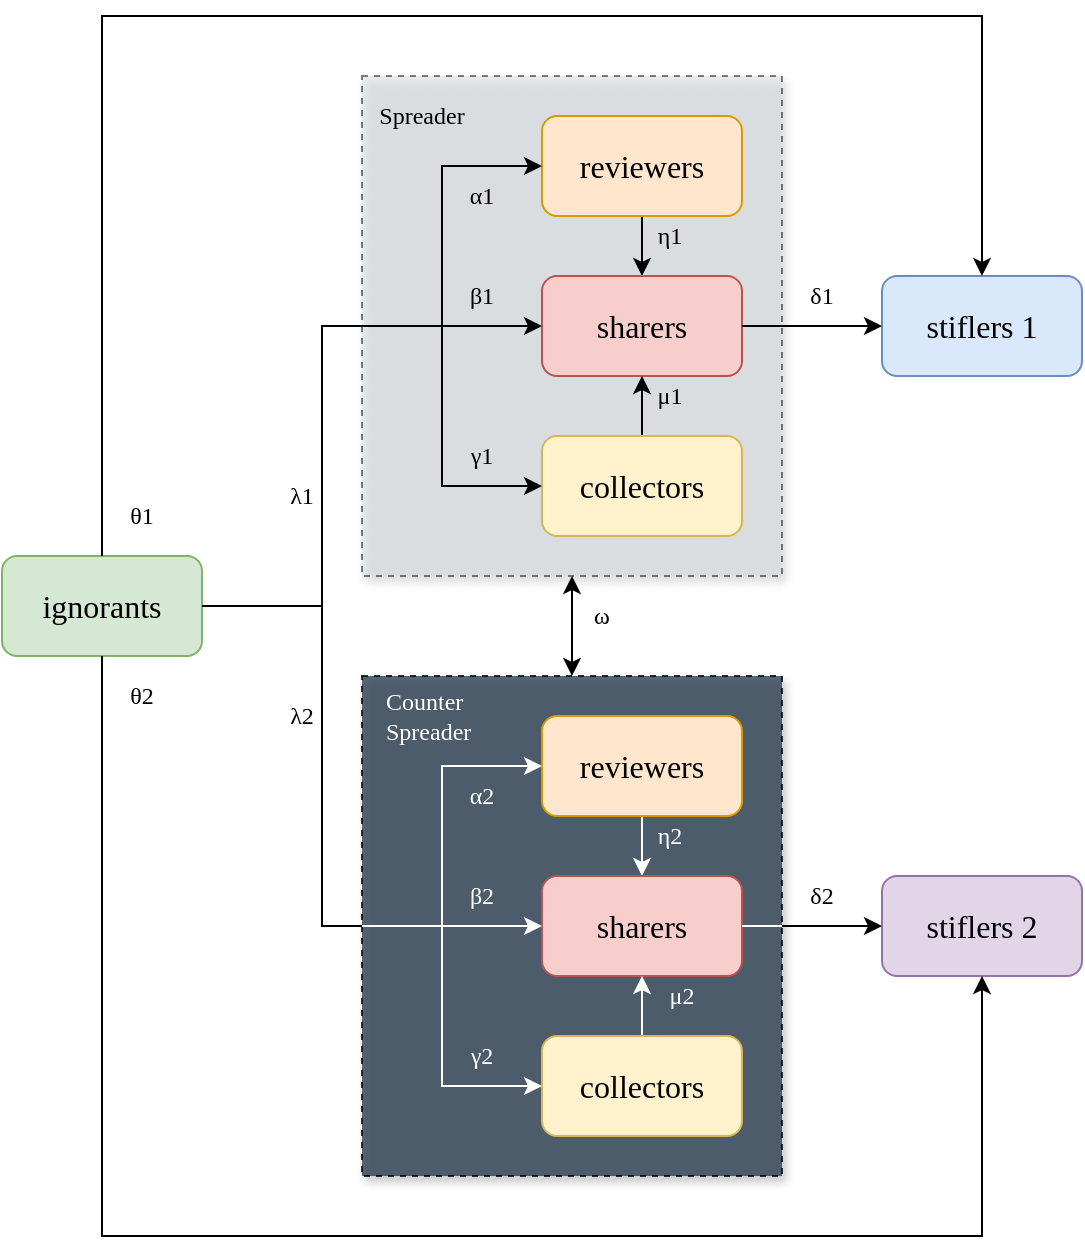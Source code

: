 <mxfile version="15.2.9" type="github">
  <diagram id="Xz1zd2Fq9srYaQUPKxiW" name="Page-1">
    <mxGraphModel dx="762" dy="1160" grid="1" gridSize="10" guides="1" tooltips="1" connect="1" arrows="1" fold="1" page="1" pageScale="1" pageWidth="827" pageHeight="1169" math="0" shadow="0">
      <root>
        <mxCell id="0" />
        <mxCell id="1" parent="0" />
        <mxCell id="qSjlCEyF0LNPJPu73GT9-28" value="" style="rounded=0;whiteSpace=wrap;html=1;glass=0;dashed=1;fillColor=#2E4053;sketch=0;shadow=1;opacity=80;" vertex="1" parent="1">
          <mxGeometry x="260" y="400" width="210" height="250" as="geometry" />
        </mxCell>
        <mxCell id="qSjlCEyF0LNPJPu73GT9-17" value="" style="rounded=0;whiteSpace=wrap;html=1;glass=0;dashed=1;fillColor=#D6DBDF;opacity=50;shadow=1;" vertex="1" parent="1">
          <mxGeometry x="260" y="100" width="210" height="250" as="geometry" />
        </mxCell>
        <mxCell id="qSjlCEyF0LNPJPu73GT9-1" value="&lt;font face=&quot;Times New Roman&quot; style=&quot;font-size: 16px&quot;&gt;ignorants&lt;/font&gt;" style="rounded=1;whiteSpace=wrap;html=1;fillColor=#d5e8d4;strokeColor=#82b366;" vertex="1" parent="1">
          <mxGeometry x="80" y="340" width="100" height="50" as="geometry" />
        </mxCell>
        <mxCell id="qSjlCEyF0LNPJPu73GT9-5" value="" style="edgeStyle=orthogonalEdgeStyle;rounded=0;orthogonalLoop=1;jettySize=auto;html=1;" edge="1" parent="1" source="qSjlCEyF0LNPJPu73GT9-3" target="qSjlCEyF0LNPJPu73GT9-4">
          <mxGeometry relative="1" as="geometry" />
        </mxCell>
        <mxCell id="qSjlCEyF0LNPJPu73GT9-3" value="&lt;font face=&quot;Times New Roman&quot; size=&quot;3&quot;&gt;reviewers&lt;br&gt;&lt;/font&gt;" style="rounded=1;whiteSpace=wrap;html=1;fillColor=#ffe6cc;strokeColor=#d79b00;" vertex="1" parent="1">
          <mxGeometry x="350" y="120" width="100" height="50" as="geometry" />
        </mxCell>
        <mxCell id="qSjlCEyF0LNPJPu73GT9-4" value="&lt;font face=&quot;Times New Roman&quot; size=&quot;3&quot;&gt;sharers&lt;br&gt;&lt;/font&gt;" style="rounded=1;whiteSpace=wrap;html=1;fillColor=#f8cecc;strokeColor=#b85450;" vertex="1" parent="1">
          <mxGeometry x="350" y="200" width="100" height="50" as="geometry" />
        </mxCell>
        <mxCell id="qSjlCEyF0LNPJPu73GT9-7" style="edgeStyle=orthogonalEdgeStyle;rounded=0;orthogonalLoop=1;jettySize=auto;html=1;exitX=0.5;exitY=0;exitDx=0;exitDy=0;entryX=0.5;entryY=1;entryDx=0;entryDy=0;" edge="1" parent="1" source="qSjlCEyF0LNPJPu73GT9-6" target="qSjlCEyF0LNPJPu73GT9-4">
          <mxGeometry relative="1" as="geometry" />
        </mxCell>
        <mxCell id="qSjlCEyF0LNPJPu73GT9-6" value="&lt;font face=&quot;Times New Roman&quot; size=&quot;3&quot;&gt;collectors&lt;br&gt;&lt;/font&gt;" style="rounded=1;whiteSpace=wrap;html=1;fillColor=#fff2cc;strokeColor=#d6b656;" vertex="1" parent="1">
          <mxGeometry x="350" y="280" width="100" height="50" as="geometry" />
        </mxCell>
        <mxCell id="qSjlCEyF0LNPJPu73GT9-14" value="" style="endArrow=none;html=1;exitX=1;exitY=0.5;exitDx=0;exitDy=0;edgeStyle=orthogonalEdgeStyle;endFill=0;rounded=0;" edge="1" parent="1" source="qSjlCEyF0LNPJPu73GT9-1">
          <mxGeometry width="50" height="50" relative="1" as="geometry">
            <mxPoint x="370" y="640" as="sourcePoint" />
            <mxPoint x="309" y="225" as="targetPoint" />
            <Array as="points">
              <mxPoint x="240" y="365" />
              <mxPoint x="240" y="225" />
            </Array>
          </mxGeometry>
        </mxCell>
        <mxCell id="qSjlCEyF0LNPJPu73GT9-33" style="edgeStyle=orthogonalEdgeStyle;rounded=0;orthogonalLoop=1;jettySize=auto;html=1;exitX=0.5;exitY=1;exitDx=0;exitDy=0;startArrow=classic;startFill=1;endArrow=classic;endFill=1;" edge="1" parent="1" source="qSjlCEyF0LNPJPu73GT9-17" target="qSjlCEyF0LNPJPu73GT9-28">
          <mxGeometry relative="1" as="geometry" />
        </mxCell>
        <mxCell id="qSjlCEyF0LNPJPu73GT9-20" value="" style="endArrow=none;html=1;entryX=0;entryY=0.5;entryDx=0;entryDy=0;edgeStyle=orthogonalEdgeStyle;rounded=0;startArrow=classic;startFill=1;" edge="1" parent="1" target="qSjlCEyF0LNPJPu73GT9-17">
          <mxGeometry width="50" height="50" relative="1" as="geometry">
            <mxPoint x="350" y="145" as="sourcePoint" />
            <mxPoint x="360" y="430" as="targetPoint" />
            <Array as="points">
              <mxPoint x="300" y="145" />
              <mxPoint x="300" y="225" />
            </Array>
          </mxGeometry>
        </mxCell>
        <mxCell id="qSjlCEyF0LNPJPu73GT9-21" value="" style="endArrow=none;html=1;entryX=0;entryY=0.5;entryDx=0;entryDy=0;startArrow=classic;startFill=1;exitX=0;exitY=0.5;exitDx=0;exitDy=0;edgeStyle=orthogonalEdgeStyle;rounded=0;" edge="1" parent="1" source="qSjlCEyF0LNPJPu73GT9-6" target="qSjlCEyF0LNPJPu73GT9-17">
          <mxGeometry width="50" height="50" relative="1" as="geometry">
            <mxPoint x="370" y="640" as="sourcePoint" />
            <mxPoint x="420" y="590" as="targetPoint" />
            <Array as="points">
              <mxPoint x="300" y="305" />
              <mxPoint x="300" y="225" />
            </Array>
          </mxGeometry>
        </mxCell>
        <mxCell id="qSjlCEyF0LNPJPu73GT9-22" value="" style="endArrow=classic;html=1;exitX=0;exitY=0.5;exitDx=0;exitDy=0;endFill=1;" edge="1" parent="1" source="qSjlCEyF0LNPJPu73GT9-17">
          <mxGeometry width="50" height="50" relative="1" as="geometry">
            <mxPoint x="370" y="640" as="sourcePoint" />
            <mxPoint x="350" y="225" as="targetPoint" />
          </mxGeometry>
        </mxCell>
        <mxCell id="qSjlCEyF0LNPJPu73GT9-23" value="" style="edgeStyle=orthogonalEdgeStyle;rounded=0;orthogonalLoop=1;jettySize=auto;html=1;strokeColor=#FFFFFF;" edge="1" parent="1" source="qSjlCEyF0LNPJPu73GT9-24" target="qSjlCEyF0LNPJPu73GT9-25">
          <mxGeometry relative="1" as="geometry" />
        </mxCell>
        <mxCell id="qSjlCEyF0LNPJPu73GT9-24" value="&lt;font face=&quot;Times New Roman&quot; size=&quot;3&quot;&gt;reviewers&lt;br&gt;&lt;/font&gt;" style="rounded=1;whiteSpace=wrap;html=1;fillColor=#ffe6cc;strokeColor=#d79b00;" vertex="1" parent="1">
          <mxGeometry x="350" y="420" width="100" height="50" as="geometry" />
        </mxCell>
        <mxCell id="qSjlCEyF0LNPJPu73GT9-64" value="" style="edgeStyle=orthogonalEdgeStyle;rounded=0;orthogonalLoop=1;jettySize=auto;html=1;labelBackgroundColor=#FFFFFF;fontFamily=Times New Roman;fontColor=#FFFFFF;startArrow=none;startFill=0;endArrow=none;endFill=0;strokeColor=#FFFFFF;" edge="1" parent="1" source="qSjlCEyF0LNPJPu73GT9-25">
          <mxGeometry relative="1" as="geometry">
            <mxPoint x="520" y="525" as="targetPoint" />
          </mxGeometry>
        </mxCell>
        <mxCell id="qSjlCEyF0LNPJPu73GT9-25" value="&lt;font face=&quot;Times New Roman&quot; size=&quot;3&quot;&gt;sharers&lt;br&gt;&lt;/font&gt;" style="rounded=1;whiteSpace=wrap;html=1;fillColor=#f8cecc;strokeColor=#b85450;" vertex="1" parent="1">
          <mxGeometry x="350" y="500" width="100" height="50" as="geometry" />
        </mxCell>
        <mxCell id="qSjlCEyF0LNPJPu73GT9-26" style="edgeStyle=orthogonalEdgeStyle;rounded=0;orthogonalLoop=1;jettySize=auto;html=1;exitX=0.5;exitY=0;exitDx=0;exitDy=0;entryX=0.5;entryY=1;entryDx=0;entryDy=0;strokeColor=#FFFFFF;" edge="1" parent="1" source="qSjlCEyF0LNPJPu73GT9-27" target="qSjlCEyF0LNPJPu73GT9-25">
          <mxGeometry relative="1" as="geometry" />
        </mxCell>
        <mxCell id="qSjlCEyF0LNPJPu73GT9-27" value="&lt;font face=&quot;Times New Roman&quot; size=&quot;3&quot;&gt;collectors&lt;br&gt;&lt;/font&gt;" style="rounded=1;whiteSpace=wrap;html=1;fillColor=#fff2cc;strokeColor=#d6b656;" vertex="1" parent="1">
          <mxGeometry x="350" y="580" width="100" height="50" as="geometry" />
        </mxCell>
        <mxCell id="qSjlCEyF0LNPJPu73GT9-29" value="" style="endArrow=none;html=1;entryX=0;entryY=0.5;entryDx=0;entryDy=0;edgeStyle=orthogonalEdgeStyle;rounded=0;startArrow=classic;startFill=1;strokeColor=#FFFFFF;" edge="1" parent="1" target="qSjlCEyF0LNPJPu73GT9-28">
          <mxGeometry width="50" height="50" relative="1" as="geometry">
            <mxPoint x="350" y="445" as="sourcePoint" />
            <mxPoint x="360" y="730" as="targetPoint" />
            <Array as="points">
              <mxPoint x="300" y="445" />
              <mxPoint x="300" y="525" />
            </Array>
          </mxGeometry>
        </mxCell>
        <mxCell id="qSjlCEyF0LNPJPu73GT9-30" value="" style="endArrow=none;html=1;entryX=0;entryY=0.5;entryDx=0;entryDy=0;startArrow=classic;startFill=1;exitX=0;exitY=0.5;exitDx=0;exitDy=0;edgeStyle=orthogonalEdgeStyle;rounded=0;strokeColor=#FFFFFF;" edge="1" parent="1" source="qSjlCEyF0LNPJPu73GT9-27" target="qSjlCEyF0LNPJPu73GT9-28">
          <mxGeometry width="50" height="50" relative="1" as="geometry">
            <mxPoint x="370" y="940" as="sourcePoint" />
            <mxPoint x="420" y="890" as="targetPoint" />
            <Array as="points">
              <mxPoint x="300" y="605" />
              <mxPoint x="300" y="525" />
            </Array>
          </mxGeometry>
        </mxCell>
        <mxCell id="qSjlCEyF0LNPJPu73GT9-31" value="" style="endArrow=classic;html=1;exitX=0;exitY=0.5;exitDx=0;exitDy=0;endFill=1;labelBackgroundColor=#FFFFFF;fontColor=#FFFFFF;strokeColor=#FFFFFF;" edge="1" parent="1" source="qSjlCEyF0LNPJPu73GT9-28">
          <mxGeometry width="50" height="50" relative="1" as="geometry">
            <mxPoint x="370" y="940" as="sourcePoint" />
            <mxPoint x="350" y="525" as="targetPoint" />
          </mxGeometry>
        </mxCell>
        <mxCell id="qSjlCEyF0LNPJPu73GT9-32" value="" style="endArrow=none;html=1;exitX=1;exitY=0.5;exitDx=0;exitDy=0;edgeStyle=orthogonalEdgeStyle;endFill=0;rounded=0;entryX=0;entryY=0.5;entryDx=0;entryDy=0;" edge="1" parent="1" source="qSjlCEyF0LNPJPu73GT9-1" target="qSjlCEyF0LNPJPu73GT9-28">
          <mxGeometry width="50" height="50" relative="1" as="geometry">
            <mxPoint x="190" y="375" as="sourcePoint" />
            <mxPoint x="319" y="235" as="targetPoint" />
            <Array as="points">
              <mxPoint x="240" y="365" />
              <mxPoint x="240" y="525" />
            </Array>
          </mxGeometry>
        </mxCell>
        <mxCell id="qSjlCEyF0LNPJPu73GT9-34" value="&lt;font face=&quot;Times New Roman&quot; style=&quot;font-size: 16px&quot;&gt;stiflers 1&lt;/font&gt;" style="rounded=1;whiteSpace=wrap;html=1;fillColor=#dae8fc;strokeColor=#6c8ebf;" vertex="1" parent="1">
          <mxGeometry x="520" y="200" width="100" height="50" as="geometry" />
        </mxCell>
        <mxCell id="qSjlCEyF0LNPJPu73GT9-35" value="&lt;font face=&quot;Times New Roman&quot; style=&quot;font-size: 16px&quot;&gt;stiflers 2&lt;/font&gt;" style="rounded=1;whiteSpace=wrap;html=1;fillColor=#e1d5e7;strokeColor=#9673a6;" vertex="1" parent="1">
          <mxGeometry x="520" y="500" width="100" height="50" as="geometry" />
        </mxCell>
        <mxCell id="qSjlCEyF0LNPJPu73GT9-39" value="" style="endArrow=classic;html=1;exitX=1;exitY=0.5;exitDx=0;exitDy=0;entryX=0;entryY=0.5;entryDx=0;entryDy=0;" edge="1" parent="1" source="qSjlCEyF0LNPJPu73GT9-25" target="qSjlCEyF0LNPJPu73GT9-35">
          <mxGeometry width="50" height="50" relative="1" as="geometry">
            <mxPoint x="370" y="650" as="sourcePoint" />
            <mxPoint x="420" y="600" as="targetPoint" />
          </mxGeometry>
        </mxCell>
        <mxCell id="qSjlCEyF0LNPJPu73GT9-40" value="" style="endArrow=classic;html=1;exitX=1;exitY=0.5;exitDx=0;exitDy=0;entryX=0;entryY=0.5;entryDx=0;entryDy=0;" edge="1" parent="1" source="qSjlCEyF0LNPJPu73GT9-4" target="qSjlCEyF0LNPJPu73GT9-34">
          <mxGeometry width="50" height="50" relative="1" as="geometry">
            <mxPoint x="370" y="650" as="sourcePoint" />
            <mxPoint x="420" y="600" as="targetPoint" />
          </mxGeometry>
        </mxCell>
        <mxCell id="qSjlCEyF0LNPJPu73GT9-41" value="" style="endArrow=classic;html=1;exitX=0.5;exitY=1;exitDx=0;exitDy=0;entryX=0.5;entryY=1;entryDx=0;entryDy=0;edgeStyle=orthogonalEdgeStyle;rounded=0;" edge="1" parent="1" source="qSjlCEyF0LNPJPu73GT9-1" target="qSjlCEyF0LNPJPu73GT9-35">
          <mxGeometry width="50" height="50" relative="1" as="geometry">
            <mxPoint x="170" y="450" as="sourcePoint" />
            <mxPoint x="420" y="600" as="targetPoint" />
            <Array as="points">
              <mxPoint x="130" y="680" />
              <mxPoint x="570" y="680" />
            </Array>
          </mxGeometry>
        </mxCell>
        <mxCell id="qSjlCEyF0LNPJPu73GT9-43" value="" style="endArrow=classic;html=1;exitX=0.5;exitY=0;exitDx=0;exitDy=0;entryX=0.5;entryY=0;entryDx=0;entryDy=0;edgeStyle=orthogonalEdgeStyle;rounded=0;" edge="1" parent="1" source="qSjlCEyF0LNPJPu73GT9-1" target="qSjlCEyF0LNPJPu73GT9-34">
          <mxGeometry width="50" height="50" relative="1" as="geometry">
            <mxPoint x="370" y="610" as="sourcePoint" />
            <mxPoint x="420" y="560" as="targetPoint" />
            <Array as="points">
              <mxPoint x="130" y="70" />
              <mxPoint x="570" y="70" />
            </Array>
          </mxGeometry>
        </mxCell>
        <mxCell id="qSjlCEyF0LNPJPu73GT9-44" value="δ1" style="text;html=1;strokeColor=none;fillColor=none;align=center;verticalAlign=middle;whiteSpace=wrap;rounded=0;glass=1;dashed=1;fontFamily=Times New Roman;" vertex="1" parent="1">
          <mxGeometry x="470" y="200" width="40" height="20" as="geometry" />
        </mxCell>
        <mxCell id="qSjlCEyF0LNPJPu73GT9-45" value="Spreader" style="text;html=1;strokeColor=none;fillColor=none;align=center;verticalAlign=middle;whiteSpace=wrap;rounded=0;glass=1;dashed=1;fontFamily=Times New Roman;" vertex="1" parent="1">
          <mxGeometry x="270" y="110" width="40" height="20" as="geometry" />
        </mxCell>
        <mxCell id="qSjlCEyF0LNPJPu73GT9-46" value="Counter&lt;br&gt;Spreader" style="text;html=1;strokeColor=none;fillColor=none;align=left;verticalAlign=middle;whiteSpace=wrap;rounded=0;glass=1;dashed=1;fontFamily=Times New Roman;fontColor=#FFFFFF;" vertex="1" parent="1">
          <mxGeometry x="270" y="410" width="40" height="20" as="geometry" />
        </mxCell>
        <mxCell id="qSjlCEyF0LNPJPu73GT9-63" value="" style="edgeStyle=orthogonalEdgeStyle;rounded=0;orthogonalLoop=1;jettySize=auto;html=1;labelBackgroundColor=#FFFFFF;fontFamily=Times New Roman;fontColor=#FFFFFF;startArrow=none;startFill=0;endArrow=none;endFill=0;strokeColor=#FFFFFF;" edge="1" parent="1">
          <mxGeometry relative="1" as="geometry">
            <mxPoint x="470" y="525" as="sourcePoint" />
            <mxPoint x="450" y="525" as="targetPoint" />
            <Array as="points">
              <mxPoint x="470" y="525" />
            </Array>
          </mxGeometry>
        </mxCell>
        <mxCell id="qSjlCEyF0LNPJPu73GT9-47" value="δ2" style="text;html=1;strokeColor=none;fillColor=none;align=center;verticalAlign=middle;whiteSpace=wrap;rounded=0;glass=1;dashed=1;fontFamily=Times New Roman;" vertex="1" parent="1">
          <mxGeometry x="470" y="500" width="40" height="20" as="geometry" />
        </mxCell>
        <mxCell id="qSjlCEyF0LNPJPu73GT9-48" value="α1" style="text;html=1;strokeColor=none;fillColor=none;align=center;verticalAlign=middle;whiteSpace=wrap;rounded=0;glass=1;dashed=1;fontFamily=Times New Roman;" vertex="1" parent="1">
          <mxGeometry x="300" y="150" width="40" height="20" as="geometry" />
        </mxCell>
        <mxCell id="qSjlCEyF0LNPJPu73GT9-49" value="α2" style="text;html=1;strokeColor=none;fillColor=none;align=center;verticalAlign=middle;whiteSpace=wrap;rounded=0;glass=1;dashed=1;fontFamily=Times New Roman;fontColor=#FFFFFF;" vertex="1" parent="1">
          <mxGeometry x="300" y="450" width="40" height="20" as="geometry" />
        </mxCell>
        <mxCell id="qSjlCEyF0LNPJPu73GT9-50" value="β1" style="text;html=1;strokeColor=none;fillColor=none;align=center;verticalAlign=middle;whiteSpace=wrap;rounded=0;glass=1;dashed=1;fontFamily=Times New Roman;" vertex="1" parent="1">
          <mxGeometry x="300" y="200" width="40" height="20" as="geometry" />
        </mxCell>
        <mxCell id="qSjlCEyF0LNPJPu73GT9-51" value="β2" style="text;html=1;strokeColor=none;fillColor=none;align=center;verticalAlign=middle;whiteSpace=wrap;rounded=0;glass=1;dashed=1;fontFamily=Times New Roman;fontColor=#FFFFFF;" vertex="1" parent="1">
          <mxGeometry x="300" y="500" width="40" height="20" as="geometry" />
        </mxCell>
        <mxCell id="qSjlCEyF0LNPJPu73GT9-52" value="γ1" style="text;html=1;strokeColor=none;fillColor=none;align=center;verticalAlign=middle;whiteSpace=wrap;rounded=0;glass=1;dashed=1;fontFamily=Times New Roman;" vertex="1" parent="1">
          <mxGeometry x="300" y="280" width="40" height="20" as="geometry" />
        </mxCell>
        <mxCell id="qSjlCEyF0LNPJPu73GT9-53" value="γ2" style="text;html=1;strokeColor=none;fillColor=none;align=center;verticalAlign=middle;whiteSpace=wrap;rounded=0;glass=1;dashed=1;fontFamily=Times New Roman;fontColor=#FFFFFF;" vertex="1" parent="1">
          <mxGeometry x="300" y="580" width="40" height="20" as="geometry" />
        </mxCell>
        <mxCell id="qSjlCEyF0LNPJPu73GT9-54" value="η1" style="text;html=1;strokeColor=none;fillColor=none;align=center;verticalAlign=middle;whiteSpace=wrap;rounded=0;glass=1;dashed=1;fontFamily=Times New Roman;" vertex="1" parent="1">
          <mxGeometry x="394" y="170" width="40" height="20" as="geometry" />
        </mxCell>
        <mxCell id="qSjlCEyF0LNPJPu73GT9-55" value="η2" style="text;html=1;strokeColor=none;fillColor=none;align=center;verticalAlign=middle;whiteSpace=wrap;rounded=0;glass=1;dashed=1;fontFamily=Times New Roman;fontColor=#FFFFFF;" vertex="1" parent="1">
          <mxGeometry x="394" y="470" width="40" height="20" as="geometry" />
        </mxCell>
        <mxCell id="qSjlCEyF0LNPJPu73GT9-56" value="μ1" style="text;html=1;strokeColor=none;fillColor=none;align=center;verticalAlign=middle;whiteSpace=wrap;rounded=0;glass=1;dashed=1;fontFamily=Times New Roman;" vertex="1" parent="1">
          <mxGeometry x="394" y="250" width="40" height="20" as="geometry" />
        </mxCell>
        <mxCell id="qSjlCEyF0LNPJPu73GT9-57" value="μ2" style="text;html=1;strokeColor=none;fillColor=none;align=center;verticalAlign=middle;whiteSpace=wrap;rounded=0;glass=1;dashed=1;fontFamily=Times New Roman;fontColor=#FFFFFF;" vertex="1" parent="1">
          <mxGeometry x="400" y="550" width="40" height="20" as="geometry" />
        </mxCell>
        <mxCell id="qSjlCEyF0LNPJPu73GT9-58" value="θ1" style="text;html=1;strokeColor=none;fillColor=none;align=center;verticalAlign=middle;whiteSpace=wrap;rounded=0;glass=1;dashed=1;fontFamily=Times New Roman;" vertex="1" parent="1">
          <mxGeometry x="130" y="310" width="40" height="20" as="geometry" />
        </mxCell>
        <mxCell id="qSjlCEyF0LNPJPu73GT9-59" value="θ2" style="text;html=1;strokeColor=none;fillColor=none;align=center;verticalAlign=middle;whiteSpace=wrap;rounded=0;glass=1;dashed=1;fontFamily=Times New Roman;" vertex="1" parent="1">
          <mxGeometry x="130" y="400" width="40" height="20" as="geometry" />
        </mxCell>
        <mxCell id="qSjlCEyF0LNPJPu73GT9-60" value="ω" style="text;html=1;strokeColor=none;fillColor=none;align=center;verticalAlign=middle;whiteSpace=wrap;rounded=0;glass=1;dashed=1;fontFamily=Times New Roman;" vertex="1" parent="1">
          <mxGeometry x="360" y="360" width="40" height="20" as="geometry" />
        </mxCell>
        <mxCell id="qSjlCEyF0LNPJPu73GT9-61" value="λ1" style="text;html=1;strokeColor=none;fillColor=none;align=center;verticalAlign=middle;whiteSpace=wrap;rounded=0;glass=1;dashed=1;fontFamily=Times New Roman;" vertex="1" parent="1">
          <mxGeometry x="210" y="300" width="40" height="20" as="geometry" />
        </mxCell>
        <mxCell id="qSjlCEyF0LNPJPu73GT9-62" value="λ2" style="text;html=1;strokeColor=none;fillColor=none;align=center;verticalAlign=middle;whiteSpace=wrap;rounded=0;glass=1;dashed=1;fontFamily=Times New Roman;" vertex="1" parent="1">
          <mxGeometry x="210" y="410" width="40" height="20" as="geometry" />
        </mxCell>
      </root>
    </mxGraphModel>
  </diagram>
</mxfile>
